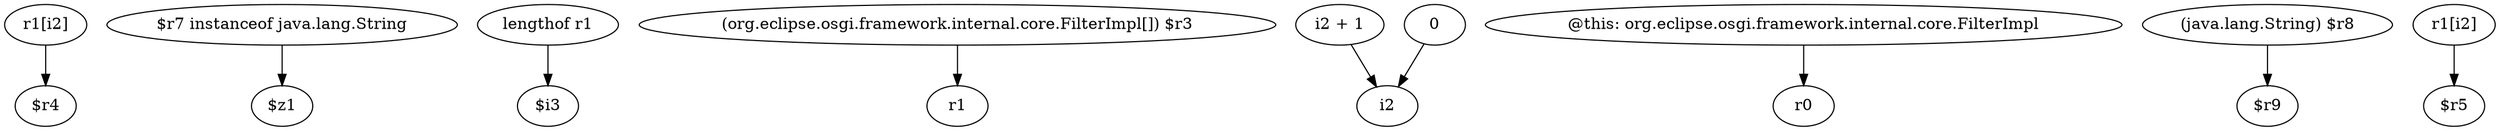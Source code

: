 digraph g {
0[label="r1[i2]"]
1[label="$r4"]
0->1[label=""]
2[label="$r7 instanceof java.lang.String"]
3[label="$z1"]
2->3[label=""]
4[label="lengthof r1"]
5[label="$i3"]
4->5[label=""]
6[label="(org.eclipse.osgi.framework.internal.core.FilterImpl[]) $r3"]
7[label="r1"]
6->7[label=""]
8[label="i2 + 1"]
9[label="i2"]
8->9[label=""]
10[label="0"]
10->9[label=""]
11[label="@this: org.eclipse.osgi.framework.internal.core.FilterImpl"]
12[label="r0"]
11->12[label=""]
13[label="(java.lang.String) $r8"]
14[label="$r9"]
13->14[label=""]
15[label="r1[i2]"]
16[label="$r5"]
15->16[label=""]
}